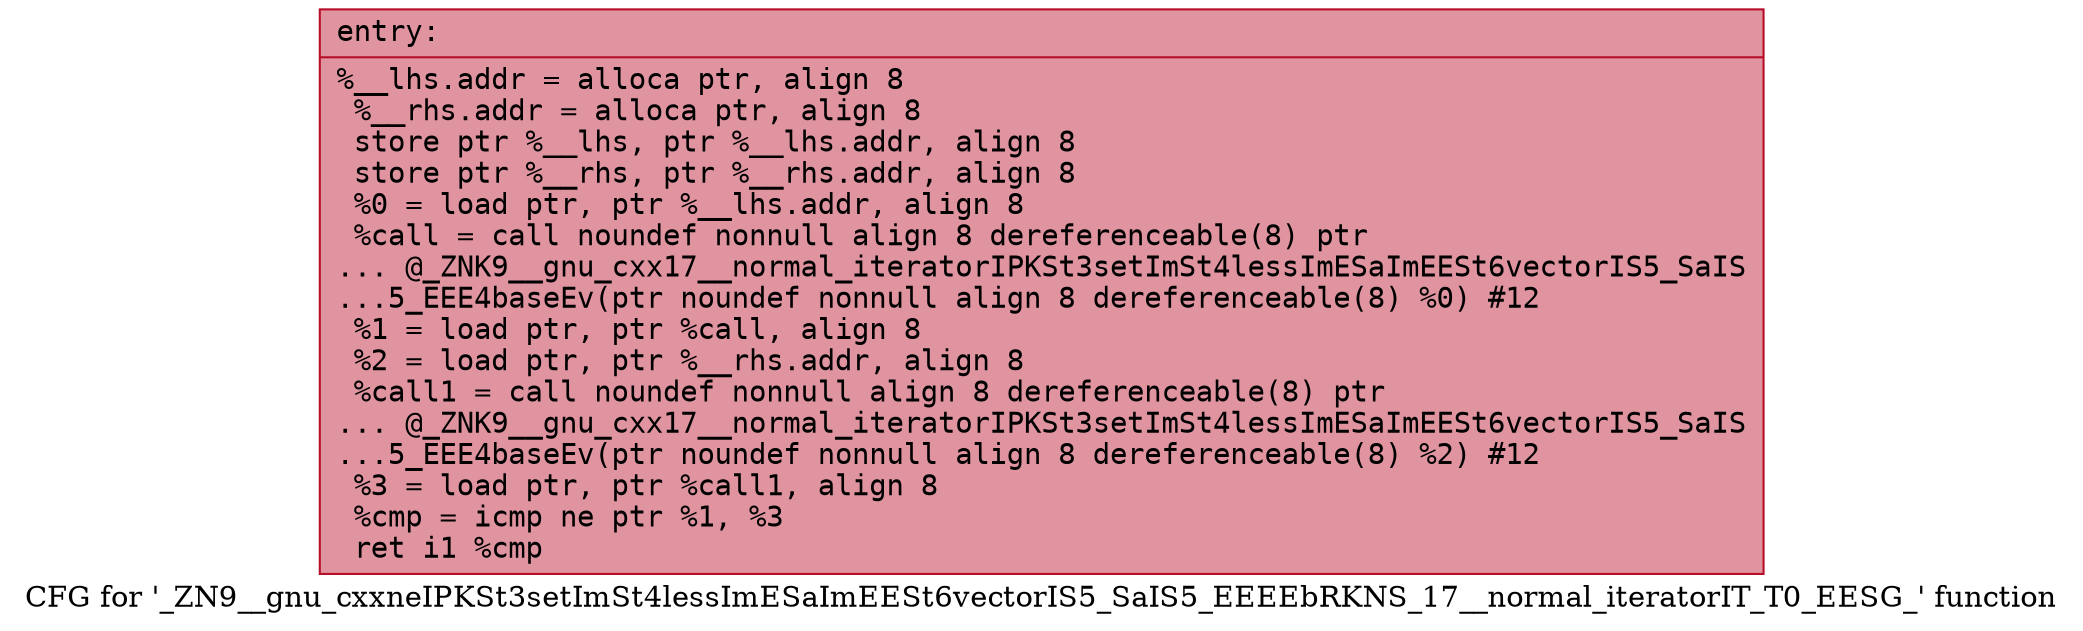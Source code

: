 digraph "CFG for '_ZN9__gnu_cxxneIPKSt3setImSt4lessImESaImEESt6vectorIS5_SaIS5_EEEEbRKNS_17__normal_iteratorIT_T0_EESG_' function" {
	label="CFG for '_ZN9__gnu_cxxneIPKSt3setImSt4lessImESaImEESt6vectorIS5_SaIS5_EEEEbRKNS_17__normal_iteratorIT_T0_EESG_' function";

	Node0x560dca15c900 [shape=record,color="#b70d28ff", style=filled, fillcolor="#b70d2870" fontname="Courier",label="{entry:\l|  %__lhs.addr = alloca ptr, align 8\l  %__rhs.addr = alloca ptr, align 8\l  store ptr %__lhs, ptr %__lhs.addr, align 8\l  store ptr %__rhs, ptr %__rhs.addr, align 8\l  %0 = load ptr, ptr %__lhs.addr, align 8\l  %call = call noundef nonnull align 8 dereferenceable(8) ptr\l... @_ZNK9__gnu_cxx17__normal_iteratorIPKSt3setImSt4lessImESaImEESt6vectorIS5_SaIS\l...5_EEE4baseEv(ptr noundef nonnull align 8 dereferenceable(8) %0) #12\l  %1 = load ptr, ptr %call, align 8\l  %2 = load ptr, ptr %__rhs.addr, align 8\l  %call1 = call noundef nonnull align 8 dereferenceable(8) ptr\l... @_ZNK9__gnu_cxx17__normal_iteratorIPKSt3setImSt4lessImESaImEESt6vectorIS5_SaIS\l...5_EEE4baseEv(ptr noundef nonnull align 8 dereferenceable(8) %2) #12\l  %3 = load ptr, ptr %call1, align 8\l  %cmp = icmp ne ptr %1, %3\l  ret i1 %cmp\l}"];
}
